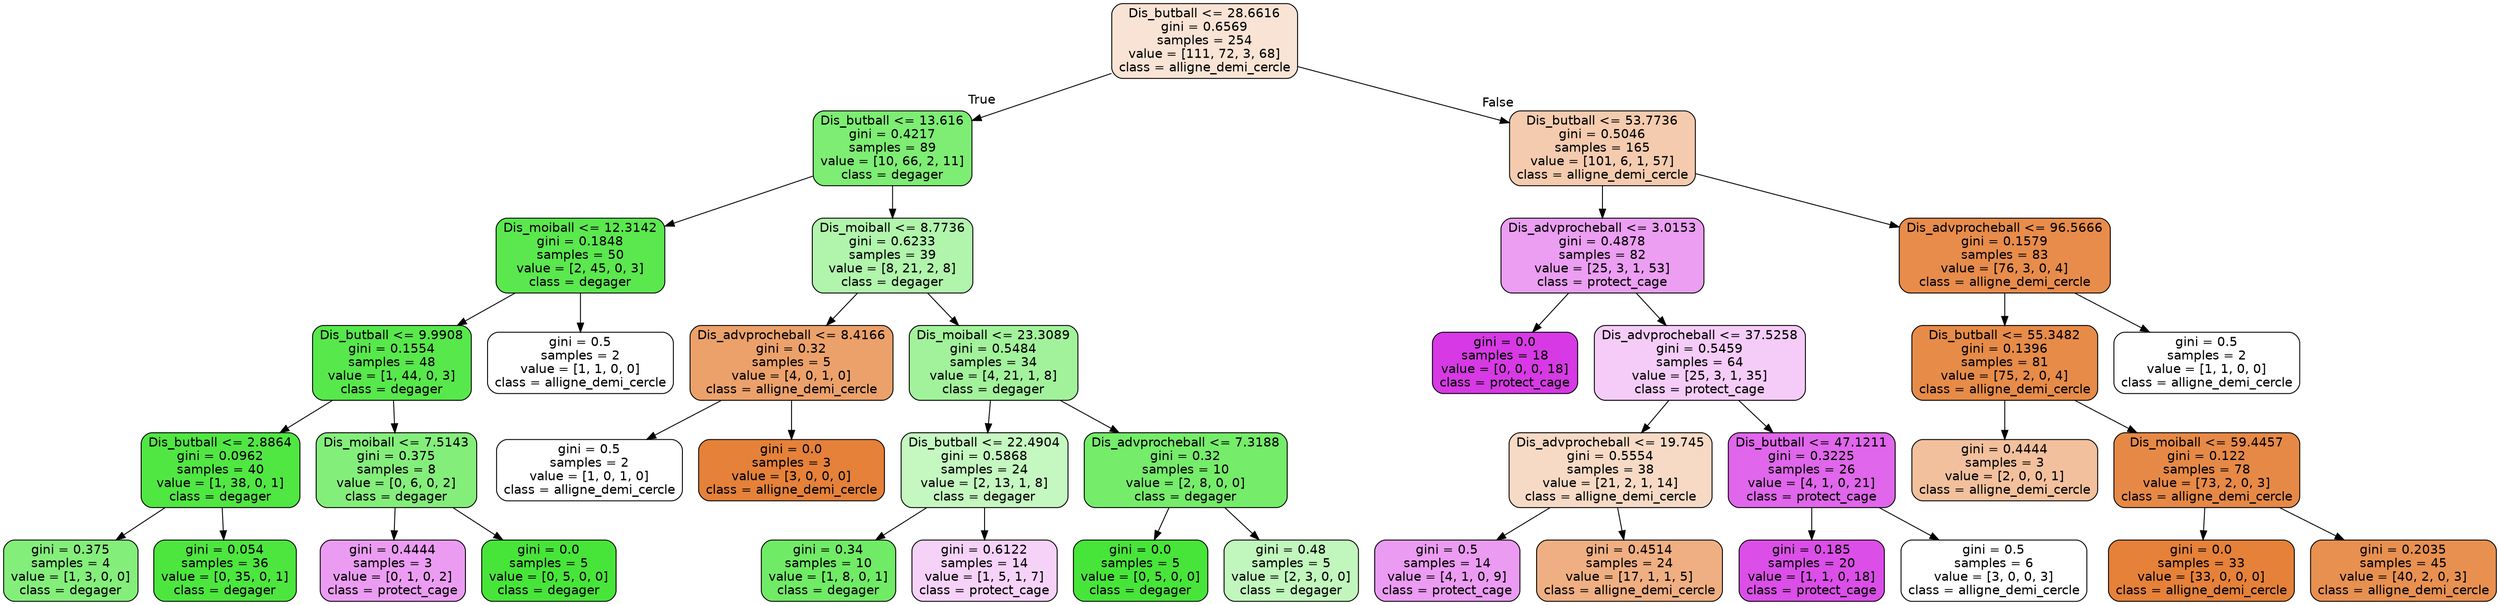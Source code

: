 digraph Tree {
node [shape=box, style="filled, rounded", color="black", fontname=helvetica] ;
edge [fontname=helvetica] ;
0 [label="Dis_butball <= 28.6616\ngini = 0.6569\nsamples = 254\nvalue = [111, 72, 3, 68]\nclass = alligne_demi_cercle", fillcolor="#e5813937"] ;
1 [label="Dis_butball <= 13.616\ngini = 0.4217\nsamples = 89\nvalue = [10, 66, 2, 11]\nclass = degager", fillcolor="#47e539b4"] ;
0 -> 1 [labeldistance=2.5, labelangle=45, headlabel="True"] ;
2 [label="Dis_moiball <= 12.3142\ngini = 0.1848\nsamples = 50\nvalue = [2, 45, 0, 3]\nclass = degager", fillcolor="#47e539e4"] ;
1 -> 2 ;
3 [label="Dis_butball <= 9.9908\ngini = 0.1554\nsamples = 48\nvalue = [1, 44, 0, 3]\nclass = degager", fillcolor="#47e539e8"] ;
2 -> 3 ;
4 [label="Dis_butball <= 2.8864\ngini = 0.0962\nsamples = 40\nvalue = [1, 38, 0, 1]\nclass = degager", fillcolor="#47e539f2"] ;
3 -> 4 ;
5 [label="gini = 0.375\nsamples = 4\nvalue = [1, 3, 0, 0]\nclass = degager", fillcolor="#47e539aa"] ;
4 -> 5 ;
6 [label="gini = 0.054\nsamples = 36\nvalue = [0, 35, 0, 1]\nclass = degager", fillcolor="#47e539f8"] ;
4 -> 6 ;
7 [label="Dis_moiball <= 7.5143\ngini = 0.375\nsamples = 8\nvalue = [0, 6, 0, 2]\nclass = degager", fillcolor="#47e539aa"] ;
3 -> 7 ;
8 [label="gini = 0.4444\nsamples = 3\nvalue = [0, 1, 0, 2]\nclass = protect_cage", fillcolor="#d739e57f"] ;
7 -> 8 ;
9 [label="gini = 0.0\nsamples = 5\nvalue = [0, 5, 0, 0]\nclass = degager", fillcolor="#47e539ff"] ;
7 -> 9 ;
10 [label="gini = 0.5\nsamples = 2\nvalue = [1, 1, 0, 0]\nclass = alligne_demi_cercle", fillcolor="#e5813900"] ;
2 -> 10 ;
11 [label="Dis_moiball <= 8.7736\ngini = 0.6233\nsamples = 39\nvalue = [8, 21, 2, 8]\nclass = degager", fillcolor="#47e5396b"] ;
1 -> 11 ;
12 [label="Dis_advprocheball <= 8.4166\ngini = 0.32\nsamples = 5\nvalue = [4, 0, 1, 0]\nclass = alligne_demi_cercle", fillcolor="#e58139bf"] ;
11 -> 12 ;
13 [label="gini = 0.5\nsamples = 2\nvalue = [1, 0, 1, 0]\nclass = alligne_demi_cercle", fillcolor="#e5813900"] ;
12 -> 13 ;
14 [label="gini = 0.0\nsamples = 3\nvalue = [3, 0, 0, 0]\nclass = alligne_demi_cercle", fillcolor="#e58139ff"] ;
12 -> 14 ;
15 [label="Dis_moiball <= 23.3089\ngini = 0.5484\nsamples = 34\nvalue = [4, 21, 1, 8]\nclass = degager", fillcolor="#47e53980"] ;
11 -> 15 ;
16 [label="Dis_butball <= 22.4904\ngini = 0.5868\nsamples = 24\nvalue = [2, 13, 1, 8]\nclass = degager", fillcolor="#47e53950"] ;
15 -> 16 ;
17 [label="gini = 0.34\nsamples = 10\nvalue = [1, 8, 0, 1]\nclass = degager", fillcolor="#47e539c6"] ;
16 -> 17 ;
18 [label="gini = 0.6122\nsamples = 14\nvalue = [1, 5, 1, 7]\nclass = protect_cage", fillcolor="#d739e539"] ;
16 -> 18 ;
19 [label="Dis_advprocheball <= 7.3188\ngini = 0.32\nsamples = 10\nvalue = [2, 8, 0, 0]\nclass = degager", fillcolor="#47e539bf"] ;
15 -> 19 ;
20 [label="gini = 0.0\nsamples = 5\nvalue = [0, 5, 0, 0]\nclass = degager", fillcolor="#47e539ff"] ;
19 -> 20 ;
21 [label="gini = 0.48\nsamples = 5\nvalue = [2, 3, 0, 0]\nclass = degager", fillcolor="#47e53955"] ;
19 -> 21 ;
22 [label="Dis_butball <= 53.7736\ngini = 0.5046\nsamples = 165\nvalue = [101, 6, 1, 57]\nclass = alligne_demi_cercle", fillcolor="#e5813968"] ;
0 -> 22 [labeldistance=2.5, labelangle=-45, headlabel="False"] ;
23 [label="Dis_advprocheball <= 3.0153\ngini = 0.4878\nsamples = 82\nvalue = [25, 3, 1, 53]\nclass = protect_cage", fillcolor="#d739e57d"] ;
22 -> 23 ;
24 [label="gini = 0.0\nsamples = 18\nvalue = [0, 0, 0, 18]\nclass = protect_cage", fillcolor="#d739e5ff"] ;
23 -> 24 ;
25 [label="Dis_advprocheball <= 37.5258\ngini = 0.5459\nsamples = 64\nvalue = [25, 3, 1, 35]\nclass = protect_cage", fillcolor="#d739e541"] ;
23 -> 25 ;
26 [label="Dis_advprocheball <= 19.745\ngini = 0.5554\nsamples = 38\nvalue = [21, 2, 1, 14]\nclass = alligne_demi_cercle", fillcolor="#e581394a"] ;
25 -> 26 ;
27 [label="gini = 0.5\nsamples = 14\nvalue = [4, 1, 0, 9]\nclass = protect_cage", fillcolor="#d739e580"] ;
26 -> 27 ;
28 [label="gini = 0.4514\nsamples = 24\nvalue = [17, 1, 1, 5]\nclass = alligne_demi_cercle", fillcolor="#e58139a1"] ;
26 -> 28 ;
29 [label="Dis_butball <= 47.1211\ngini = 0.3225\nsamples = 26\nvalue = [4, 1, 0, 21]\nclass = protect_cage", fillcolor="#d739e5c5"] ;
25 -> 29 ;
30 [label="gini = 0.185\nsamples = 20\nvalue = [1, 1, 0, 18]\nclass = protect_cage", fillcolor="#d739e5e4"] ;
29 -> 30 ;
31 [label="gini = 0.5\nsamples = 6\nvalue = [3, 0, 0, 3]\nclass = alligne_demi_cercle", fillcolor="#e5813900"] ;
29 -> 31 ;
32 [label="Dis_advprocheball <= 96.5666\ngini = 0.1579\nsamples = 83\nvalue = [76, 3, 0, 4]\nclass = alligne_demi_cercle", fillcolor="#e58139e8"] ;
22 -> 32 ;
33 [label="Dis_butball <= 55.3482\ngini = 0.1396\nsamples = 81\nvalue = [75, 2, 0, 4]\nclass = alligne_demi_cercle", fillcolor="#e58139eb"] ;
32 -> 33 ;
34 [label="gini = 0.4444\nsamples = 3\nvalue = [2, 0, 0, 1]\nclass = alligne_demi_cercle", fillcolor="#e581397f"] ;
33 -> 34 ;
35 [label="Dis_moiball <= 59.4457\ngini = 0.122\nsamples = 78\nvalue = [73, 2, 0, 3]\nclass = alligne_demi_cercle", fillcolor="#e58139ee"] ;
33 -> 35 ;
36 [label="gini = 0.0\nsamples = 33\nvalue = [33, 0, 0, 0]\nclass = alligne_demi_cercle", fillcolor="#e58139ff"] ;
35 -> 36 ;
37 [label="gini = 0.2035\nsamples = 45\nvalue = [40, 2, 0, 3]\nclass = alligne_demi_cercle", fillcolor="#e58139e1"] ;
35 -> 37 ;
38 [label="gini = 0.5\nsamples = 2\nvalue = [1, 1, 0, 0]\nclass = alligne_demi_cercle", fillcolor="#e5813900"] ;
32 -> 38 ;
}